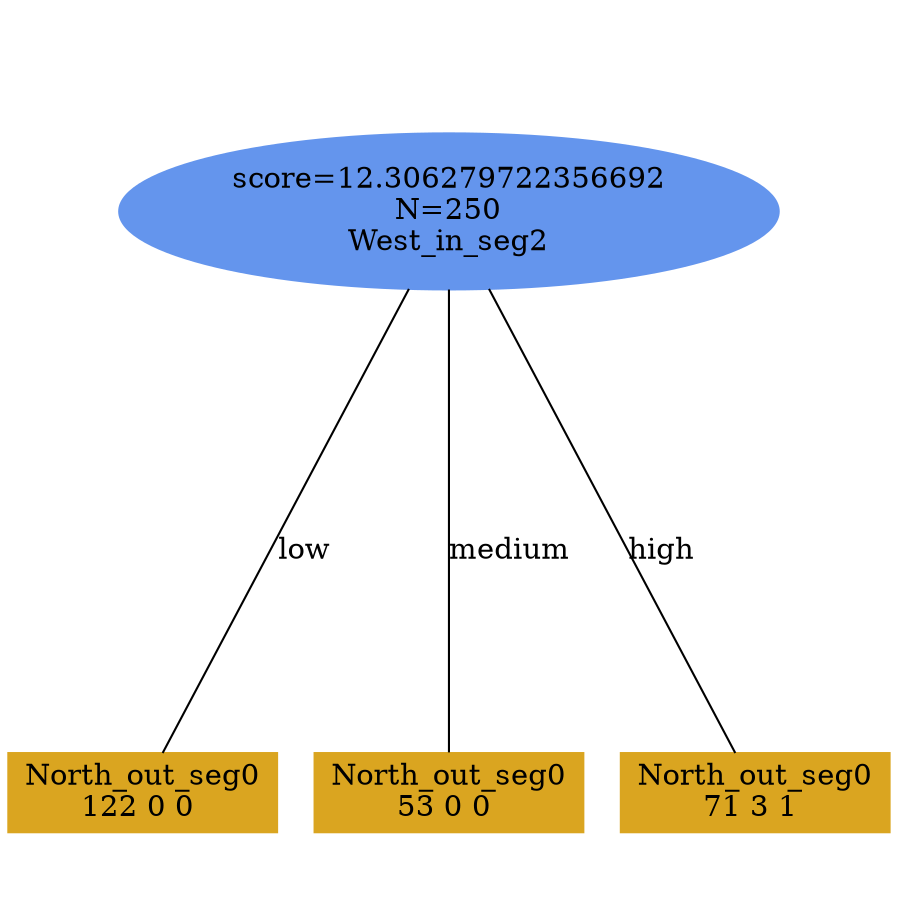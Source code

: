 digraph "DD" {
size = "7.5,10"
ratio=1.0;
center = true;
edge [dir = none];
{ rank = same; node [shape=ellipse, style=filled, color=cornflowerblue];"2871" [label="score=12.306279722356692\nN=250\nWest_in_seg2"];}
{ rank = same; node [shape=box, style=filled, color=goldenrod];"2872" [label="North_out_seg0\n122 0 0 "];}
{ rank = same; node [shape=box, style=filled, color=goldenrod];"2873" [label="North_out_seg0\n53 0 0 "];}
{ rank = same; node [shape=box, style=filled, color=goldenrod];"2874" [label="North_out_seg0\n71 3 1 "];}
"2871" -> "2872" [label = "low"];
"2871" -> "2873" [label = "medium"];
"2871" -> "2874" [label = "high"];

}